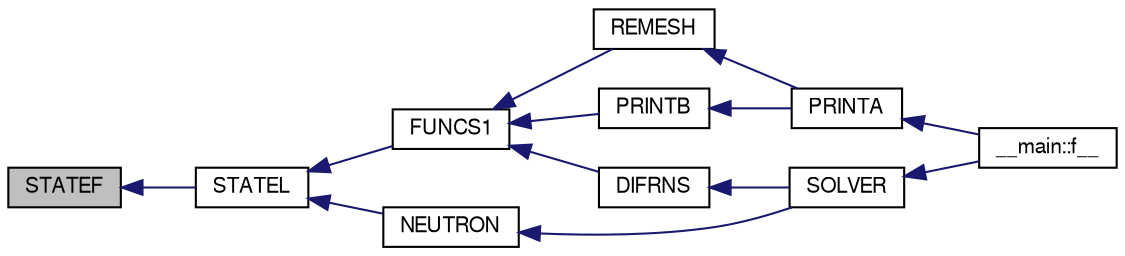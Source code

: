 digraph G
{
  edge [fontname="FreeSans",fontsize="10",labelfontname="FreeSans",labelfontsize="10"];
  node [fontname="FreeSans",fontsize="10",shape=record];
  rankdir=LR;
  Node1 [label="STATEF",height=0.2,width=0.4,color="black", fillcolor="grey75", style="filled" fontcolor="black"];
  Node1 -> Node2 [dir=back,color="midnightblue",fontsize="10",style="solid"];
  Node2 [label="STATEL",height=0.2,width=0.4,color="black", fillcolor="white", style="filled",URL="$statel_8f.html#a77da1cfaae78dd64f83361c6d1f2d56f"];
  Node2 -> Node3 [dir=back,color="midnightblue",fontsize="10",style="solid"];
  Node3 [label="FUNCS1",height=0.2,width=0.4,color="black", fillcolor="white", style="filled",URL="$funcs1_8f.html#a823aa25095ced47754832afa9117994a"];
  Node3 -> Node4 [dir=back,color="midnightblue",fontsize="10",style="solid"];
  Node4 [label="DIFRNS",height=0.2,width=0.4,color="black", fillcolor="white", style="filled",URL="$difrns_8f.html#a8d0ce59a93ccaceca1de81643d6c2579"];
  Node4 -> Node5 [dir=back,color="midnightblue",fontsize="10",style="solid"];
  Node5 [label="SOLVER",height=0.2,width=0.4,color="black", fillcolor="white", style="filled",URL="$solver_8f.html#a08a1c323e11794598bcdb215243a2055"];
  Node5 -> Node6 [dir=back,color="midnightblue",fontsize="10",style="solid"];
  Node6 [label="__main::f__",height=0.2,width=0.4,color="black", fillcolor="white", style="filled",URL="$main_8f.html#ae83ca6745076513ebf744d3378720f23"];
  Node3 -> Node7 [dir=back,color="midnightblue",fontsize="10",style="solid"];
  Node7 [label="PRINTB",height=0.2,width=0.4,color="black", fillcolor="white", style="filled",URL="$printb_8f.html#aa84cd59593658bd5afe3681edf41ad12"];
  Node7 -> Node8 [dir=back,color="midnightblue",fontsize="10",style="solid"];
  Node8 [label="PRINTA",height=0.2,width=0.4,color="black", fillcolor="white", style="filled",URL="$printa_8f.html#a997190dd10f135334b9091735b7f77b8"];
  Node8 -> Node6 [dir=back,color="midnightblue",fontsize="10",style="solid"];
  Node3 -> Node9 [dir=back,color="midnightblue",fontsize="10",style="solid"];
  Node9 [label="REMESH",height=0.2,width=0.4,color="black", fillcolor="white", style="filled",URL="$remesh_8f.html#a1b871c6b51d95396e725b7318e6ab885"];
  Node9 -> Node8 [dir=back,color="midnightblue",fontsize="10",style="solid"];
  Node2 -> Node10 [dir=back,color="midnightblue",fontsize="10",style="solid"];
  Node10 [label="NEUTRON",height=0.2,width=0.4,color="black", fillcolor="white", style="filled",URL="$neutron_8f.html#a89ebfd2aa871c64527ac202c5c7ad218"];
  Node10 -> Node5 [dir=back,color="midnightblue",fontsize="10",style="solid"];
}
